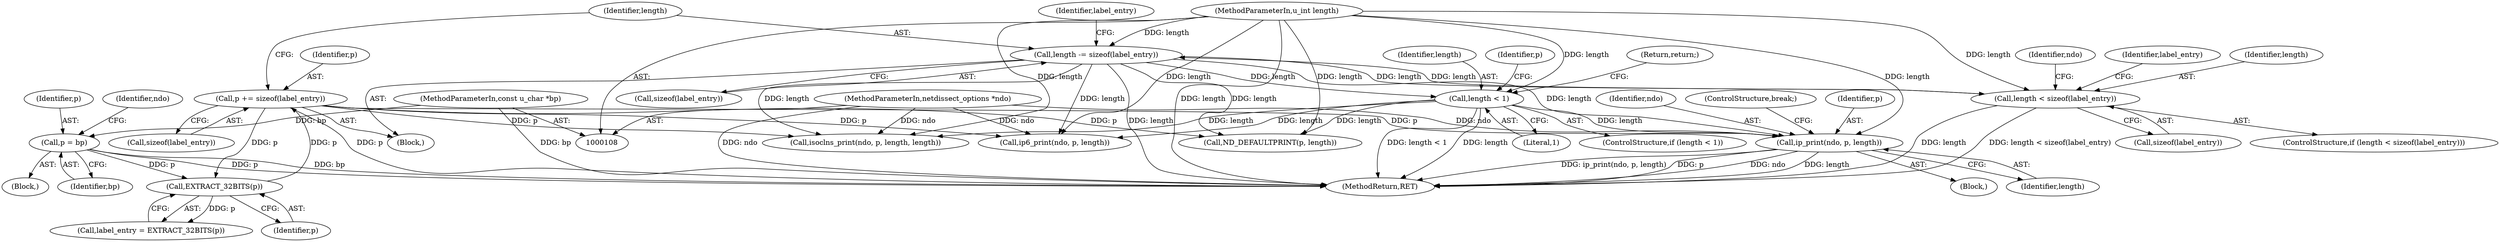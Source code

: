 digraph "0_tcpdump_1dcd10aceabbc03bf571ea32b892c522cbe923de_11@pointer" {
"1000328" [label="(Call,ip_print(ndo, p, length))"];
"1000109" [label="(MethodParameterIn,netdissect_options *ndo)"];
"1000217" [label="(Call,p += sizeof(label_entry))"];
"1000152" [label="(Call,EXTRACT_32BITS(p))"];
"1000123" [label="(Call,p = bp)"];
"1000110" [label="(MethodParameterIn,const u_char *bp)"];
"1000221" [label="(Call,length -= sizeof(label_entry))"];
"1000138" [label="(Call,length < sizeof(label_entry))"];
"1000111" [label="(MethodParameterIn,u_int length)"];
"1000248" [label="(Call,length < 1)"];
"1000112" [label="(Block,)"];
"1000125" [label="(Identifier,bp)"];
"1000219" [label="(Call,sizeof(label_entry))"];
"1000131" [label="(Block,)"];
"1000150" [label="(Call,label_entry = EXTRACT_32BITS(p))"];
"1000152" [label="(Call,EXTRACT_32BITS(p))"];
"1000128" [label="(Identifier,ndo)"];
"1000227" [label="(Identifier,label_entry)"];
"1000222" [label="(Identifier,length)"];
"1000221" [label="(Call,length -= sizeof(label_entry))"];
"1000354" [label="(MethodReturn,RET)"];
"1000334" [label="(Call,ip6_print(ndo, p, length))"];
"1000153" [label="(Identifier,p)"];
"1000123" [label="(Call,p = bp)"];
"1000249" [label="(Identifier,length)"];
"1000311" [label="(Call,ND_DEFAULTPRINT(p, length))"];
"1000340" [label="(Call,isoclns_print(ndo, p, length, length))"];
"1000250" [label="(Literal,1)"];
"1000218" [label="(Identifier,p)"];
"1000330" [label="(Identifier,p)"];
"1000247" [label="(ControlStructure,if (length < 1))"];
"1000255" [label="(Identifier,p)"];
"1000110" [label="(MethodParameterIn,const u_char *bp)"];
"1000145" [label="(Identifier,ndo)"];
"1000111" [label="(MethodParameterIn,u_int length)"];
"1000137" [label="(ControlStructure,if (length < sizeof(label_entry)))"];
"1000328" [label="(Call,ip_print(ndo, p, length))"];
"1000329" [label="(Identifier,ndo)"];
"1000124" [label="(Identifier,p)"];
"1000223" [label="(Call,sizeof(label_entry))"];
"1000332" [label="(ControlStructure,break;)"];
"1000140" [label="(Call,sizeof(label_entry))"];
"1000138" [label="(Call,length < sizeof(label_entry))"];
"1000109" [label="(MethodParameterIn,netdissect_options *ndo)"];
"1000252" [label="(Return,return;)"];
"1000151" [label="(Identifier,label_entry)"];
"1000139" [label="(Identifier,length)"];
"1000248" [label="(Call,length < 1)"];
"1000326" [label="(Block,)"];
"1000217" [label="(Call,p += sizeof(label_entry))"];
"1000331" [label="(Identifier,length)"];
"1000328" -> "1000326"  [label="AST: "];
"1000328" -> "1000331"  [label="CFG: "];
"1000329" -> "1000328"  [label="AST: "];
"1000330" -> "1000328"  [label="AST: "];
"1000331" -> "1000328"  [label="AST: "];
"1000332" -> "1000328"  [label="CFG: "];
"1000328" -> "1000354"  [label="DDG: ndo"];
"1000328" -> "1000354"  [label="DDG: length"];
"1000328" -> "1000354"  [label="DDG: ip_print(ndo, p, length)"];
"1000328" -> "1000354"  [label="DDG: p"];
"1000109" -> "1000328"  [label="DDG: ndo"];
"1000217" -> "1000328"  [label="DDG: p"];
"1000221" -> "1000328"  [label="DDG: length"];
"1000248" -> "1000328"  [label="DDG: length"];
"1000111" -> "1000328"  [label="DDG: length"];
"1000109" -> "1000108"  [label="AST: "];
"1000109" -> "1000354"  [label="DDG: ndo"];
"1000109" -> "1000334"  [label="DDG: ndo"];
"1000109" -> "1000340"  [label="DDG: ndo"];
"1000217" -> "1000131"  [label="AST: "];
"1000217" -> "1000219"  [label="CFG: "];
"1000218" -> "1000217"  [label="AST: "];
"1000219" -> "1000217"  [label="AST: "];
"1000222" -> "1000217"  [label="CFG: "];
"1000217" -> "1000354"  [label="DDG: p"];
"1000217" -> "1000152"  [label="DDG: p"];
"1000152" -> "1000217"  [label="DDG: p"];
"1000217" -> "1000311"  [label="DDG: p"];
"1000217" -> "1000334"  [label="DDG: p"];
"1000217" -> "1000340"  [label="DDG: p"];
"1000152" -> "1000150"  [label="AST: "];
"1000152" -> "1000153"  [label="CFG: "];
"1000153" -> "1000152"  [label="AST: "];
"1000150" -> "1000152"  [label="CFG: "];
"1000152" -> "1000150"  [label="DDG: p"];
"1000123" -> "1000152"  [label="DDG: p"];
"1000123" -> "1000112"  [label="AST: "];
"1000123" -> "1000125"  [label="CFG: "];
"1000124" -> "1000123"  [label="AST: "];
"1000125" -> "1000123"  [label="AST: "];
"1000128" -> "1000123"  [label="CFG: "];
"1000123" -> "1000354"  [label="DDG: p"];
"1000123" -> "1000354"  [label="DDG: bp"];
"1000110" -> "1000123"  [label="DDG: bp"];
"1000110" -> "1000108"  [label="AST: "];
"1000110" -> "1000354"  [label="DDG: bp"];
"1000221" -> "1000131"  [label="AST: "];
"1000221" -> "1000223"  [label="CFG: "];
"1000222" -> "1000221"  [label="AST: "];
"1000223" -> "1000221"  [label="AST: "];
"1000227" -> "1000221"  [label="CFG: "];
"1000221" -> "1000354"  [label="DDG: length"];
"1000221" -> "1000138"  [label="DDG: length"];
"1000138" -> "1000221"  [label="DDG: length"];
"1000111" -> "1000221"  [label="DDG: length"];
"1000221" -> "1000248"  [label="DDG: length"];
"1000221" -> "1000311"  [label="DDG: length"];
"1000221" -> "1000334"  [label="DDG: length"];
"1000221" -> "1000340"  [label="DDG: length"];
"1000138" -> "1000137"  [label="AST: "];
"1000138" -> "1000140"  [label="CFG: "];
"1000139" -> "1000138"  [label="AST: "];
"1000140" -> "1000138"  [label="AST: "];
"1000145" -> "1000138"  [label="CFG: "];
"1000151" -> "1000138"  [label="CFG: "];
"1000138" -> "1000354"  [label="DDG: length < sizeof(label_entry)"];
"1000138" -> "1000354"  [label="DDG: length"];
"1000111" -> "1000138"  [label="DDG: length"];
"1000111" -> "1000108"  [label="AST: "];
"1000111" -> "1000354"  [label="DDG: length"];
"1000111" -> "1000248"  [label="DDG: length"];
"1000111" -> "1000311"  [label="DDG: length"];
"1000111" -> "1000334"  [label="DDG: length"];
"1000111" -> "1000340"  [label="DDG: length"];
"1000248" -> "1000247"  [label="AST: "];
"1000248" -> "1000250"  [label="CFG: "];
"1000249" -> "1000248"  [label="AST: "];
"1000250" -> "1000248"  [label="AST: "];
"1000252" -> "1000248"  [label="CFG: "];
"1000255" -> "1000248"  [label="CFG: "];
"1000248" -> "1000354"  [label="DDG: length < 1"];
"1000248" -> "1000354"  [label="DDG: length"];
"1000248" -> "1000311"  [label="DDG: length"];
"1000248" -> "1000334"  [label="DDG: length"];
"1000248" -> "1000340"  [label="DDG: length"];
}
